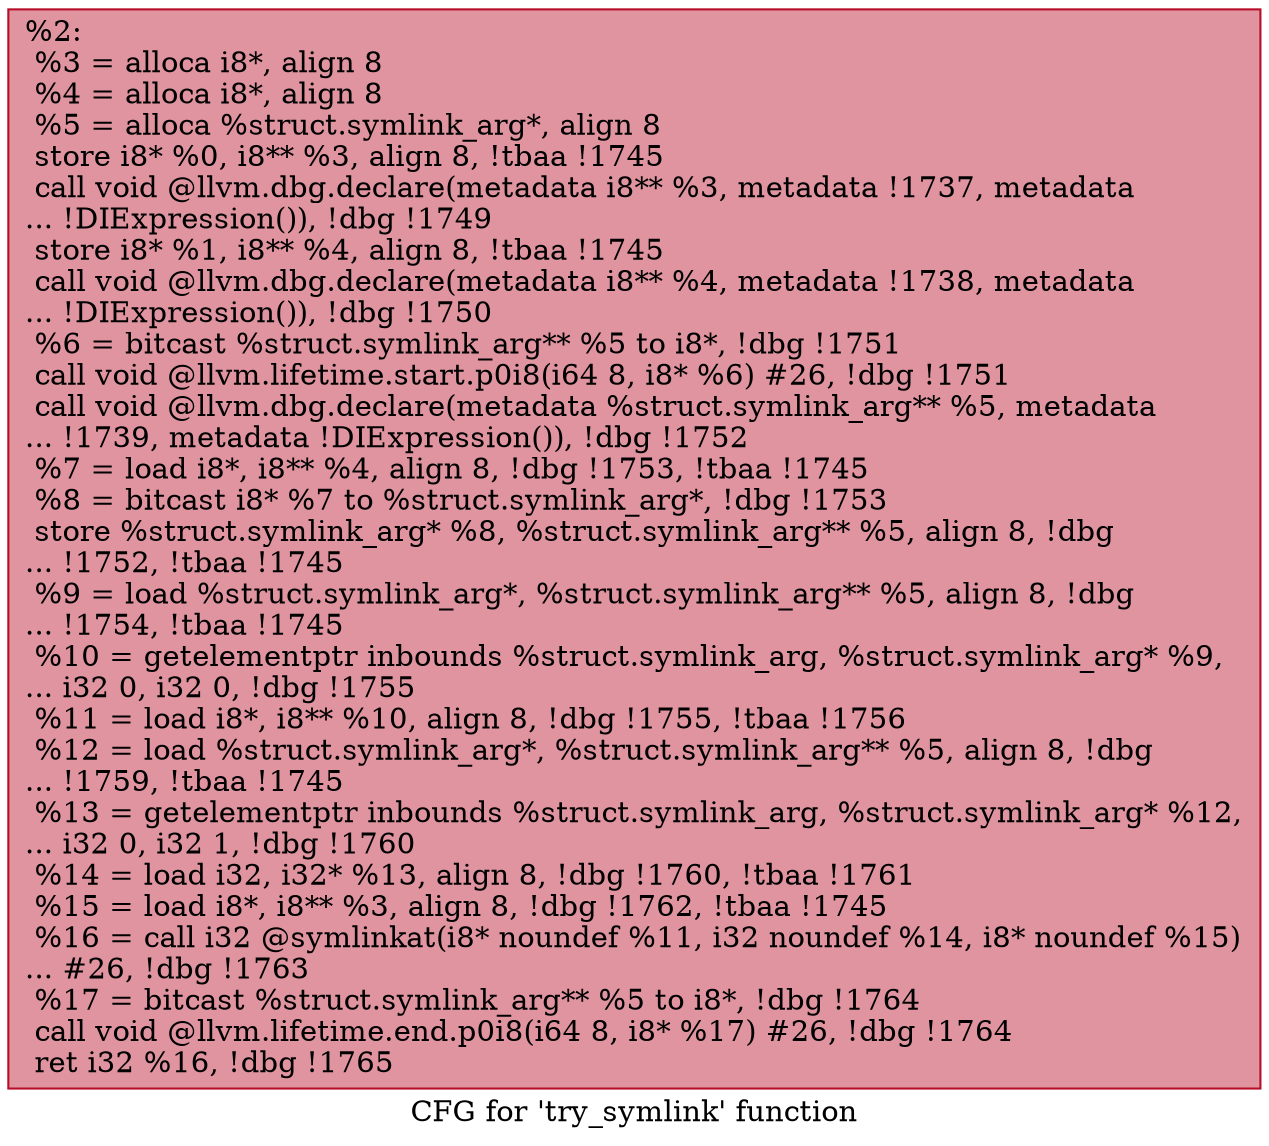 digraph "CFG for 'try_symlink' function" {
	label="CFG for 'try_symlink' function";

	Node0x18c03b0 [shape=record,color="#b70d28ff", style=filled, fillcolor="#b70d2870",label="{%2:\l  %3 = alloca i8*, align 8\l  %4 = alloca i8*, align 8\l  %5 = alloca %struct.symlink_arg*, align 8\l  store i8* %0, i8** %3, align 8, !tbaa !1745\l  call void @llvm.dbg.declare(metadata i8** %3, metadata !1737, metadata\l... !DIExpression()), !dbg !1749\l  store i8* %1, i8** %4, align 8, !tbaa !1745\l  call void @llvm.dbg.declare(metadata i8** %4, metadata !1738, metadata\l... !DIExpression()), !dbg !1750\l  %6 = bitcast %struct.symlink_arg** %5 to i8*, !dbg !1751\l  call void @llvm.lifetime.start.p0i8(i64 8, i8* %6) #26, !dbg !1751\l  call void @llvm.dbg.declare(metadata %struct.symlink_arg** %5, metadata\l... !1739, metadata !DIExpression()), !dbg !1752\l  %7 = load i8*, i8** %4, align 8, !dbg !1753, !tbaa !1745\l  %8 = bitcast i8* %7 to %struct.symlink_arg*, !dbg !1753\l  store %struct.symlink_arg* %8, %struct.symlink_arg** %5, align 8, !dbg\l... !1752, !tbaa !1745\l  %9 = load %struct.symlink_arg*, %struct.symlink_arg** %5, align 8, !dbg\l... !1754, !tbaa !1745\l  %10 = getelementptr inbounds %struct.symlink_arg, %struct.symlink_arg* %9,\l... i32 0, i32 0, !dbg !1755\l  %11 = load i8*, i8** %10, align 8, !dbg !1755, !tbaa !1756\l  %12 = load %struct.symlink_arg*, %struct.symlink_arg** %5, align 8, !dbg\l... !1759, !tbaa !1745\l  %13 = getelementptr inbounds %struct.symlink_arg, %struct.symlink_arg* %12,\l... i32 0, i32 1, !dbg !1760\l  %14 = load i32, i32* %13, align 8, !dbg !1760, !tbaa !1761\l  %15 = load i8*, i8** %3, align 8, !dbg !1762, !tbaa !1745\l  %16 = call i32 @symlinkat(i8* noundef %11, i32 noundef %14, i8* noundef %15)\l... #26, !dbg !1763\l  %17 = bitcast %struct.symlink_arg** %5 to i8*, !dbg !1764\l  call void @llvm.lifetime.end.p0i8(i64 8, i8* %17) #26, !dbg !1764\l  ret i32 %16, !dbg !1765\l}"];
}
